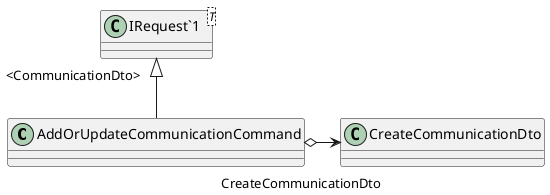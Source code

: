 @startuml
class AddOrUpdateCommunicationCommand {
}
class "IRequest`1"<T> {
}
"IRequest`1" "<CommunicationDto>" <|-- AddOrUpdateCommunicationCommand
AddOrUpdateCommunicationCommand o-> "CreateCommunicationDto" CreateCommunicationDto
@enduml
